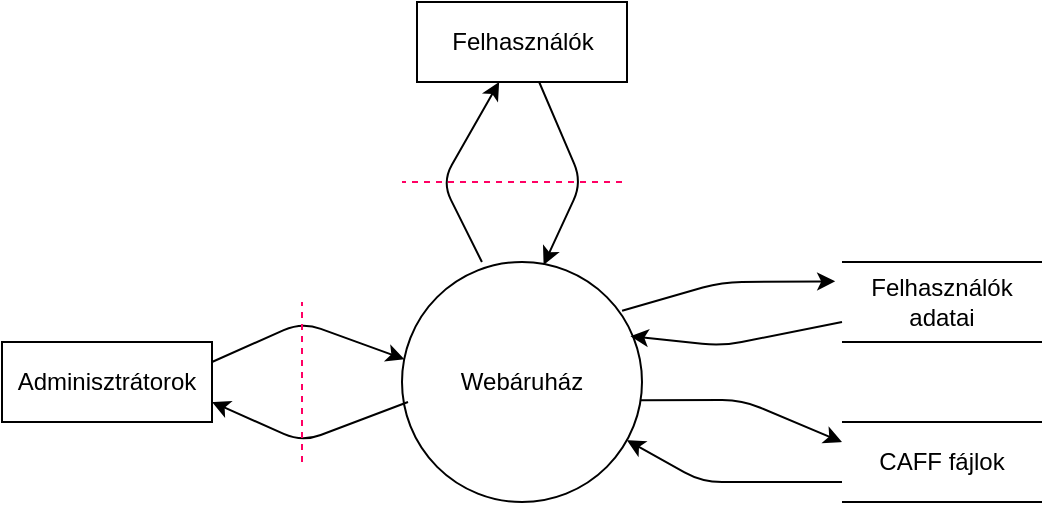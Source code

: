 <mxfile version="13.1.3" type="device"><diagram id="zwXXpT4pwuG5bfh81xo2" name="Page-1"><mxGraphModel dx="593" dy="331" grid="1" gridSize="10" guides="1" tooltips="1" connect="1" arrows="1" fold="1" page="1" pageScale="1" pageWidth="827" pageHeight="1169" math="0" shadow="0"><root><mxCell id="0"/><mxCell id="1" parent="0"/><mxCell id="THKdSvGka6yYikWVVR4c-1" value="Webáruház" style="ellipse;whiteSpace=wrap;html=1;aspect=fixed;" vertex="1" parent="1"><mxGeometry x="320" y="280" width="120" height="120" as="geometry"/></mxCell><mxCell id="THKdSvGka6yYikWVVR4c-2" value="Felhasználók" style="rounded=0;whiteSpace=wrap;html=1;" vertex="1" parent="1"><mxGeometry x="327.5" y="150" width="105" height="40" as="geometry"/></mxCell><mxCell id="THKdSvGka6yYikWVVR4c-3" value="Adminisztrátorok" style="rounded=0;whiteSpace=wrap;html=1;" vertex="1" parent="1"><mxGeometry x="120" y="320" width="105" height="40" as="geometry"/></mxCell><mxCell id="THKdSvGka6yYikWVVR4c-6" value="" style="endArrow=classic;html=1;exitX=1;exitY=0.25;exitDx=0;exitDy=0;entryX=0.01;entryY=0.405;entryDx=0;entryDy=0;entryPerimeter=0;" edge="1" parent="1" source="THKdSvGka6yYikWVVR4c-3" target="THKdSvGka6yYikWVVR4c-1"><mxGeometry width="50" height="50" relative="1" as="geometry"><mxPoint x="390" y="320" as="sourcePoint"/><mxPoint x="440" y="270" as="targetPoint"/><Array as="points"><mxPoint x="270" y="310"/></Array></mxGeometry></mxCell><mxCell id="THKdSvGka6yYikWVVR4c-8" value="" style="endArrow=classic;html=1;entryX=1;entryY=0.75;entryDx=0;entryDy=0;" edge="1" parent="1" target="THKdSvGka6yYikWVVR4c-3"><mxGeometry width="50" height="50" relative="1" as="geometry"><mxPoint x="323" y="350" as="sourcePoint"/><mxPoint x="440" y="270" as="targetPoint"/><Array as="points"><mxPoint x="270" y="370"/></Array></mxGeometry></mxCell><mxCell id="THKdSvGka6yYikWVVR4c-10" value="" style="endArrow=classic;html=1;entryX=0.59;entryY=0.012;entryDx=0;entryDy=0;entryPerimeter=0;" edge="1" parent="1" source="THKdSvGka6yYikWVVR4c-2" target="THKdSvGka6yYikWVVR4c-1"><mxGeometry width="50" height="50" relative="1" as="geometry"><mxPoint x="390" y="279" as="sourcePoint"/><mxPoint x="430" y="240" as="targetPoint"/><Array as="points"><mxPoint x="410" y="240"/></Array></mxGeometry></mxCell><mxCell id="THKdSvGka6yYikWVVR4c-11" value="" style="endArrow=classic;html=1;exitX=0.333;exitY=0;exitDx=0;exitDy=0;exitPerimeter=0;" edge="1" parent="1" source="THKdSvGka6yYikWVVR4c-1" target="THKdSvGka6yYikWVVR4c-2"><mxGeometry width="50" height="50" relative="1" as="geometry"><mxPoint x="245" y="350" as="sourcePoint"/><mxPoint x="366" y="193" as="targetPoint"/><Array as="points"><mxPoint x="340" y="240"/></Array></mxGeometry></mxCell><mxCell id="THKdSvGka6yYikWVVR4c-13" value="Felhasználók adatai" style="text;html=1;strokeColor=none;fillColor=none;align=center;verticalAlign=middle;whiteSpace=wrap;rounded=0;" vertex="1" parent="1"><mxGeometry x="540" y="280" width="100" height="40" as="geometry"/></mxCell><mxCell id="THKdSvGka6yYikWVVR4c-16" value="" style="endArrow=none;html=1;" edge="1" parent="1"><mxGeometry width="50" height="50" relative="1" as="geometry"><mxPoint x="640" y="280" as="sourcePoint"/><mxPoint x="540" y="280" as="targetPoint"/></mxGeometry></mxCell><mxCell id="THKdSvGka6yYikWVVR4c-17" value="" style="endArrow=none;html=1;" edge="1" parent="1"><mxGeometry width="50" height="50" relative="1" as="geometry"><mxPoint x="640" y="320" as="sourcePoint"/><mxPoint x="540" y="320" as="targetPoint"/></mxGeometry></mxCell><mxCell id="THKdSvGka6yYikWVVR4c-18" value="CAFF fájlok" style="text;html=1;strokeColor=none;fillColor=none;align=center;verticalAlign=middle;whiteSpace=wrap;rounded=0;" vertex="1" parent="1"><mxGeometry x="540" y="360" width="100" height="40" as="geometry"/></mxCell><mxCell id="THKdSvGka6yYikWVVR4c-19" value="" style="endArrow=none;html=1;" edge="1" parent="1"><mxGeometry width="50" height="50" relative="1" as="geometry"><mxPoint x="640" y="360" as="sourcePoint"/><mxPoint x="540" y="360" as="targetPoint"/></mxGeometry></mxCell><mxCell id="THKdSvGka6yYikWVVR4c-20" value="" style="endArrow=none;html=1;" edge="1" parent="1"><mxGeometry width="50" height="50" relative="1" as="geometry"><mxPoint x="640" y="400" as="sourcePoint"/><mxPoint x="540" y="400" as="targetPoint"/></mxGeometry></mxCell><mxCell id="THKdSvGka6yYikWVVR4c-21" value="" style="endArrow=classic;html=1;exitX=0.917;exitY=0.203;exitDx=0;exitDy=0;exitPerimeter=0;entryX=-0.034;entryY=0.242;entryDx=0;entryDy=0;entryPerimeter=0;" edge="1" parent="1" source="THKdSvGka6yYikWVVR4c-1" target="THKdSvGka6yYikWVVR4c-13"><mxGeometry width="50" height="50" relative="1" as="geometry"><mxPoint x="369.96" y="290" as="sourcePoint"/><mxPoint x="378.571" y="200" as="targetPoint"/><Array as="points"><mxPoint x="480" y="290"/></Array></mxGeometry></mxCell><mxCell id="THKdSvGka6yYikWVVR4c-22" value="" style="endArrow=classic;html=1;exitX=0;exitY=0.75;exitDx=0;exitDy=0;entryX=0.952;entryY=0.309;entryDx=0;entryDy=0;entryPerimeter=0;" edge="1" parent="1" source="THKdSvGka6yYikWVVR4c-13" target="THKdSvGka6yYikWVVR4c-1"><mxGeometry width="50" height="50" relative="1" as="geometry"><mxPoint x="440.04" y="314.36" as="sourcePoint"/><mxPoint x="546.6" y="299.68" as="targetPoint"/><Array as="points"><mxPoint x="480" y="322"/></Array></mxGeometry></mxCell><mxCell id="THKdSvGka6yYikWVVR4c-23" value="" style="endArrow=classic;html=1;exitX=0.994;exitY=0.576;exitDx=0;exitDy=0;exitPerimeter=0;entryX=0;entryY=0.25;entryDx=0;entryDy=0;" edge="1" parent="1" source="THKdSvGka6yYikWVVR4c-1" target="THKdSvGka6yYikWVVR4c-18"><mxGeometry width="50" height="50" relative="1" as="geometry"><mxPoint x="450.04" y="324.36" as="sourcePoint"/><mxPoint x="556.6" y="309.68" as="targetPoint"/><Array as="points"><mxPoint x="490" y="349"/></Array></mxGeometry></mxCell><mxCell id="THKdSvGka6yYikWVVR4c-24" value="" style="endArrow=classic;html=1;exitX=0;exitY=0.75;exitDx=0;exitDy=0;" edge="1" parent="1" source="THKdSvGka6yYikWVVR4c-18" target="THKdSvGka6yYikWVVR4c-1"><mxGeometry width="50" height="50" relative="1" as="geometry"><mxPoint x="460.04" y="334.36" as="sourcePoint"/><mxPoint x="566.6" y="319.68" as="targetPoint"/><Array as="points"><mxPoint x="470" y="390"/></Array></mxGeometry></mxCell><mxCell id="THKdSvGka6yYikWVVR4c-25" value="" style="endArrow=none;dashed=1;html=1;fillColor=#d80073;strokeColor=#FF0063;" edge="1" parent="1"><mxGeometry width="50" height="50" relative="1" as="geometry"><mxPoint x="430" y="240" as="sourcePoint"/><mxPoint x="320" y="240" as="targetPoint"/></mxGeometry></mxCell><mxCell id="THKdSvGka6yYikWVVR4c-26" value="" style="endArrow=none;dashed=1;html=1;fillColor=#d80073;strokeColor=#FF0063;" edge="1" parent="1"><mxGeometry width="50" height="50" relative="1" as="geometry"><mxPoint x="270" y="380" as="sourcePoint"/><mxPoint x="270" y="300" as="targetPoint"/></mxGeometry></mxCell></root></mxGraphModel></diagram></mxfile>